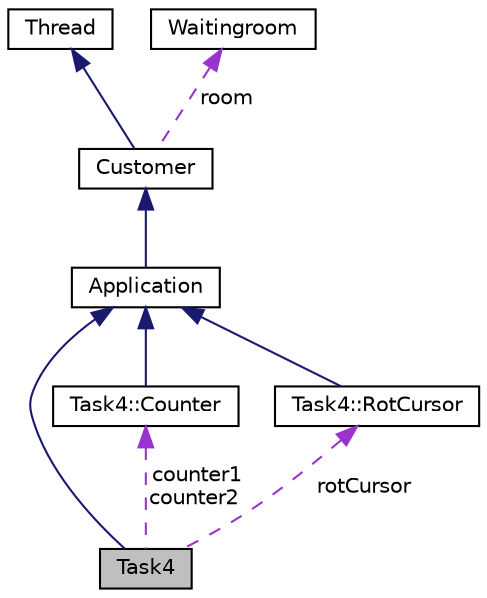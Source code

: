 digraph G
{
  bgcolor="transparent";
  edge [fontname="Helvetica",fontsize="10",labelfontname="Helvetica",labelfontsize="10"];
  node [fontname="Helvetica",fontsize="10",shape=record];
  Node1 [label="Task4",height=0.2,width=0.4,color="black", fillcolor="grey75", style="filled" fontcolor="black"];
  Node2 -> Node1 [dir="back",color="midnightblue",fontsize="10",style="solid",fontname="Helvetica"];
  Node2 [label="Application",height=0.2,width=0.4,color="black",URL="$classApplication.html",tooltip="Basis of OOStuBs-Applications."];
  Node3 -> Node2 [dir="back",color="midnightblue",fontsize="10",style="solid",fontname="Helvetica"];
  Node3 [label="Customer",height=0.2,width=0.4,color="black",URL="$classCustomer.html",tooltip="Extension of Thread able to wait in a Waitingroom."];
  Node4 -> Node3 [dir="back",color="midnightblue",fontsize="10",style="solid",fontname="Helvetica"];
  Node4 [label="Thread",height=0.2,width=0.4,color="black",URL="$classThread.html",tooltip="Basic multitasking entity."];
  Node5 -> Node3 [dir="back",color="darkorchid3",fontsize="10",style="dashed",label=" room" ,fontname="Helvetica"];
  Node5 [label="Waitingroom",height=0.2,width=0.4,color="black",URL="$classWaitingroom.html",tooltip="A waitingroom Customers can wait in."];
  Node6 -> Node1 [dir="back",color="darkorchid3",fontsize="10",style="dashed",label=" counter1\ncounter2" ,fontname="Helvetica"];
  Node6 [label="Task4::Counter",height=0.2,width=0.4,color="black",URL="$classTask4_1_1Counter.html",tooltip="Counting application."];
  Node2 -> Node6 [dir="back",color="midnightblue",fontsize="10",style="solid",fontname="Helvetica"];
  Node7 -> Node1 [dir="back",color="darkorchid3",fontsize="10",style="dashed",label=" rotCursor" ,fontname="Helvetica"];
  Node7 [label="Task4::RotCursor",height=0.2,width=0.4,color="black",URL="$classTask4_1_1RotCursor.html",tooltip="Rotating symbol application"];
  Node2 -> Node7 [dir="back",color="midnightblue",fontsize="10",style="solid",fontname="Helvetica"];
}
